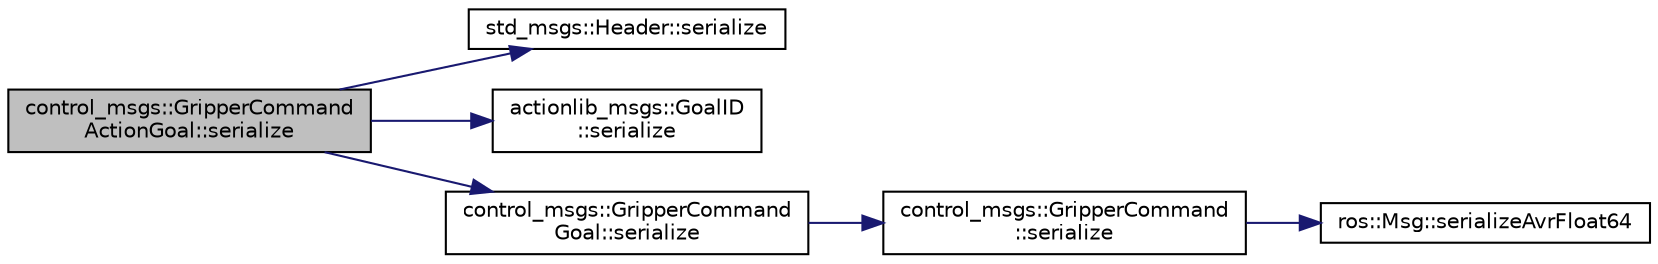 digraph "control_msgs::GripperCommandActionGoal::serialize"
{
  edge [fontname="Helvetica",fontsize="10",labelfontname="Helvetica",labelfontsize="10"];
  node [fontname="Helvetica",fontsize="10",shape=record];
  rankdir="LR";
  Node1 [label="control_msgs::GripperCommand\lActionGoal::serialize",height=0.2,width=0.4,color="black", fillcolor="grey75", style="filled" fontcolor="black"];
  Node1 -> Node2 [color="midnightblue",fontsize="10",style="solid",fontname="Helvetica"];
  Node2 [label="std_msgs::Header::serialize",height=0.2,width=0.4,color="black", fillcolor="white", style="filled",URL="$classstd__msgs_1_1_header.html#a200c6f9d2576b1a237a19bc2d769925e"];
  Node1 -> Node3 [color="midnightblue",fontsize="10",style="solid",fontname="Helvetica"];
  Node3 [label="actionlib_msgs::GoalID\l::serialize",height=0.2,width=0.4,color="black", fillcolor="white", style="filled",URL="$classactionlib__msgs_1_1_goal_i_d.html#a74c8333830562d918493b976bc23fe94"];
  Node1 -> Node4 [color="midnightblue",fontsize="10",style="solid",fontname="Helvetica"];
  Node4 [label="control_msgs::GripperCommand\lGoal::serialize",height=0.2,width=0.4,color="black", fillcolor="white", style="filled",URL="$classcontrol__msgs_1_1_gripper_command_goal.html#a25827b3d1d4d54944c07fde01a2b318d"];
  Node4 -> Node5 [color="midnightblue",fontsize="10",style="solid",fontname="Helvetica"];
  Node5 [label="control_msgs::GripperCommand\l::serialize",height=0.2,width=0.4,color="black", fillcolor="white", style="filled",URL="$classcontrol__msgs_1_1_gripper_command.html#a45ec83d767c915f2ce186e8d2b77f8b4"];
  Node5 -> Node6 [color="midnightblue",fontsize="10",style="solid",fontname="Helvetica"];
  Node6 [label="ros::Msg::serializeAvrFloat64",height=0.2,width=0.4,color="black", fillcolor="white", style="filled",URL="$classros_1_1_msg.html#a3fff55e17efd60a7195a14857ff44897",tooltip="This tricky function handles promoting a 32bit float to a 64bit double, so that AVR can publish messa..."];
}
